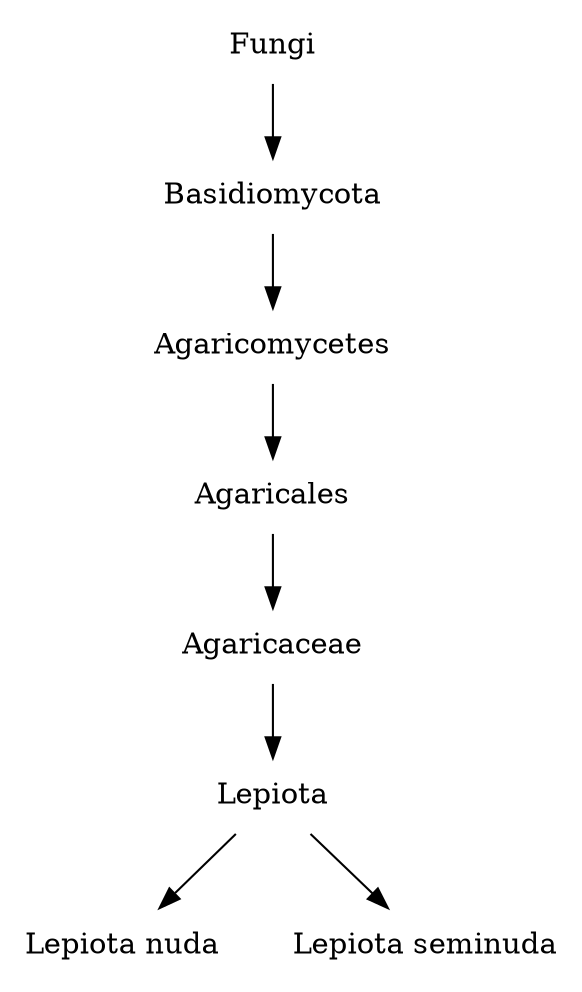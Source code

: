digraph G {
  node [shape=plaintext]

  n4  [label="Fungi"]
  n4 -> n5
  n5  [label="Basidiomycota"]
  n5 -> n6
  n6  [label="Agaricomycetes"]
  n6 -> n7
  n7  [label="Agaricales"]
  n7 -> n0
  n0  [label="Agaricaceae"]
  n0 -> n1
  n1  [label="Lepiota"]
  n1 -> n3
  n1 -> n2
  n3  [label="Lepiota nuda"]
  n2  [label="Lepiota seminuda"]
}
